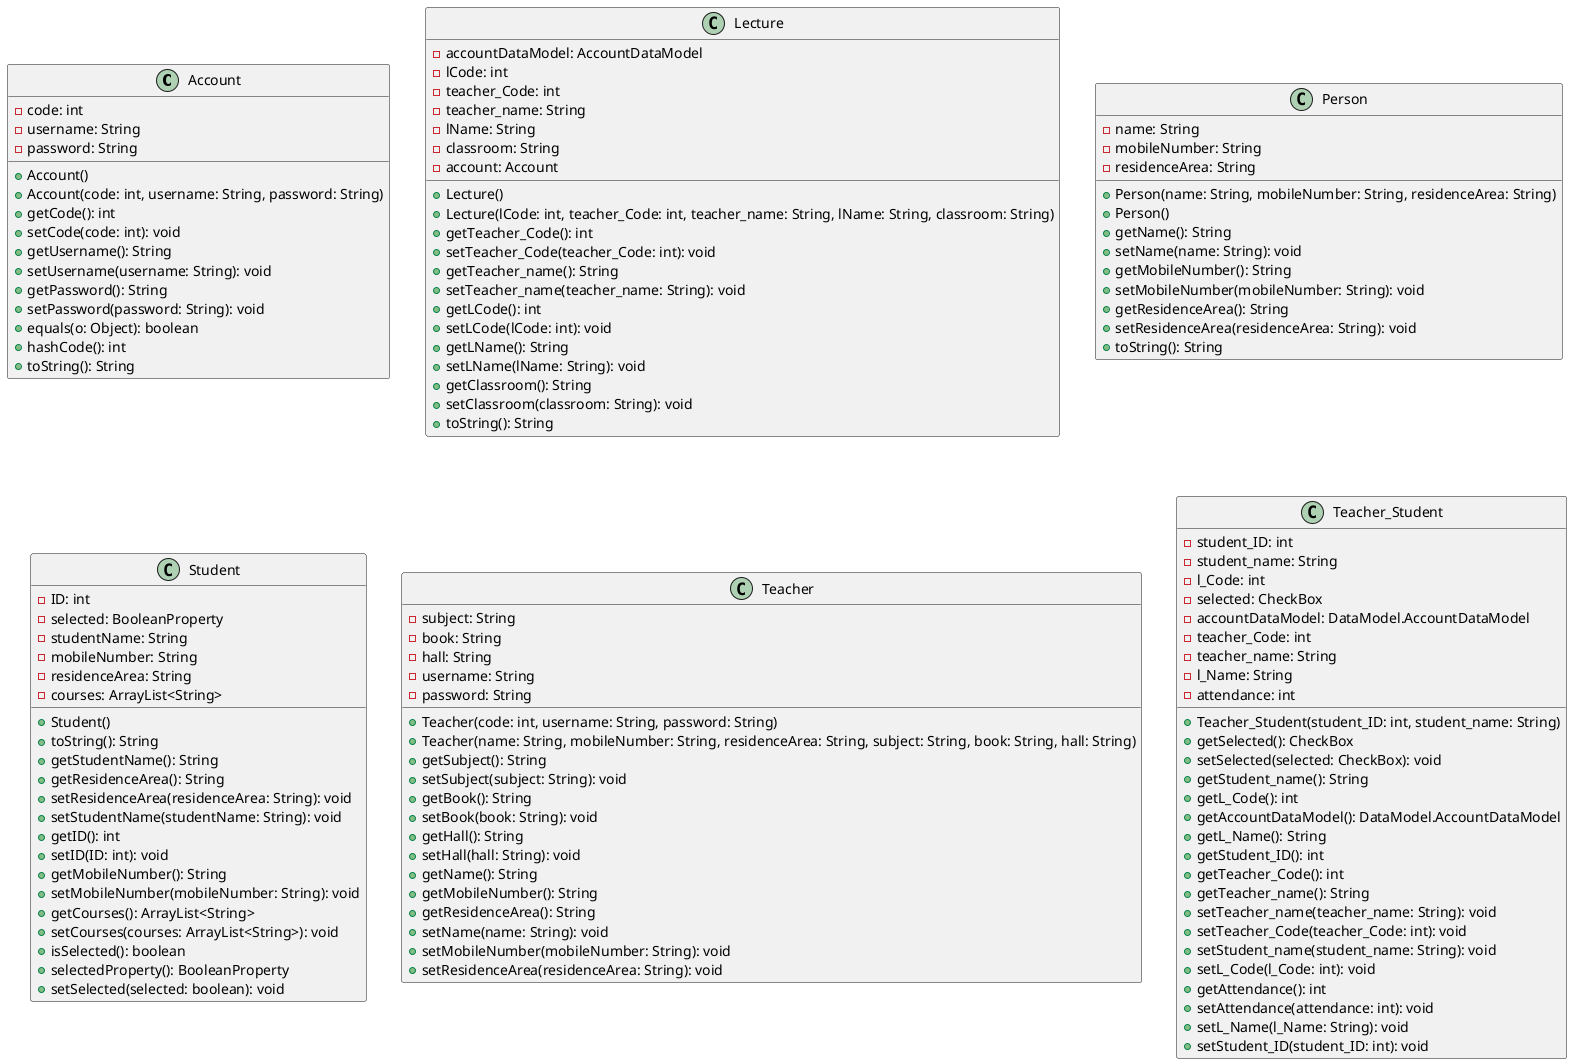 @startuml
class Account {
  - code: int
  - username: String
  - password: String

  + Account()
  + Account(code: int, username: String, password: String)
  + getCode(): int
  + setCode(code: int): void
  + getUsername(): String
  + setUsername(username: String): void
  + getPassword(): String
  + setPassword(password: String): void
  + equals(o: Object): boolean
  + hashCode(): int
  + toString(): String
}

class Lecture {
  - accountDataModel: AccountDataModel
  - lCode: int
  - teacher_Code: int
  - teacher_name: String
  - lName: String
  - classroom: String
  - account: Account

  + Lecture()
  + Lecture(lCode: int, teacher_Code: int, teacher_name: String, lName: String, classroom: String)
  + getTeacher_Code(): int
  + setTeacher_Code(teacher_Code: int): void
  + getTeacher_name(): String
  + setTeacher_name(teacher_name: String): void
  + getLCode(): int
  + setLCode(lCode: int): void
  + getLName(): String
  + setLName(lName: String): void
  + getClassroom(): String
  + setClassroom(classroom: String): void
  + toString(): String
}
class Person {
  - name: String
  - mobileNumber: String
  - residenceArea: String

  + Person(name: String, mobileNumber: String, residenceArea: String)
  + Person()
  + getName(): String
  + setName(name: String): void
  + getMobileNumber(): String
  + setMobileNumber(mobileNumber: String): void
  + getResidenceArea(): String
  + setResidenceArea(residenceArea: String): void
  + toString(): String
}
class Student {
  - ID: int
  - selected: BooleanProperty
  - studentName: String
  - mobileNumber: String
  - residenceArea: String
  - courses: ArrayList<String>

  + Student()
  + toString(): String
  + getStudentName(): String
  + getResidenceArea(): String
  + setResidenceArea(residenceArea: String): void
  + setStudentName(studentName: String): void
  + getID(): int
  + setID(ID: int): void
  + getMobileNumber(): String
  + setMobileNumber(mobileNumber: String): void
  + getCourses(): ArrayList<String>
  + setCourses(courses: ArrayList<String>): void
  + isSelected(): boolean
  + selectedProperty(): BooleanProperty
  + setSelected(selected: boolean): void
}

class Teacher {
  - subject: String
  - book: String
  - hall: String
  - username: String
  - password: String

  + Teacher(code: int, username: String, password: String)
  + Teacher(name: String, mobileNumber: String, residenceArea: String, subject: String, book: String, hall: String)
  + getSubject(): String
  + setSubject(subject: String): void
  + getBook(): String
  + setBook(book: String): void
  + getHall(): String
  + setHall(hall: String): void
  + getName(): String
  + getMobileNumber(): String
  + getResidenceArea(): String
  + setName(name: String): void
  + setMobileNumber(mobileNumber: String): void
  + setResidenceArea(residenceArea: String): void
}
class Teacher_Student {
  - student_ID: int
  - student_name: String
  - l_Code: int
  - selected: CheckBox
  - accountDataModel: DataModel.AccountDataModel
  - teacher_Code: int
  - teacher_name: String
  - l_Name: String
  - attendance: int

  + Teacher_Student(student_ID: int, student_name: String)
  + getSelected(): CheckBox
  + setSelected(selected: CheckBox): void
  + getStudent_name(): String
  + getL_Code(): int
  + getAccountDataModel(): DataModel.AccountDataModel
  + getL_Name(): String
  + getStudent_ID(): int
  + getTeacher_Code(): int
  + getTeacher_name(): String
  + setTeacher_name(teacher_name: String): void
  + setTeacher_Code(teacher_Code: int): void
  + setStudent_name(student_name: String): void
  + setL_Code(l_Code: int): void
  + getAttendance(): int
  + setAttendance(attendance: int): void
  + setL_Name(l_Name: String): void
  + setStudent_ID(student_ID: int): void
}

@enduml